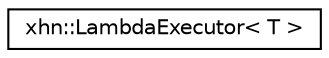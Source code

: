 digraph "Graphical Class Hierarchy"
{
  edge [fontname="Helvetica",fontsize="10",labelfontname="Helvetica",labelfontsize="10"];
  node [fontname="Helvetica",fontsize="10",shape=record];
  rankdir="LR";
  Node1 [label="xhn::LambdaExecutor\< T \>",height=0.2,width=0.4,color="black", fillcolor="white", style="filled",URL="$classxhn_1_1_lambda_executor.html"];
}

